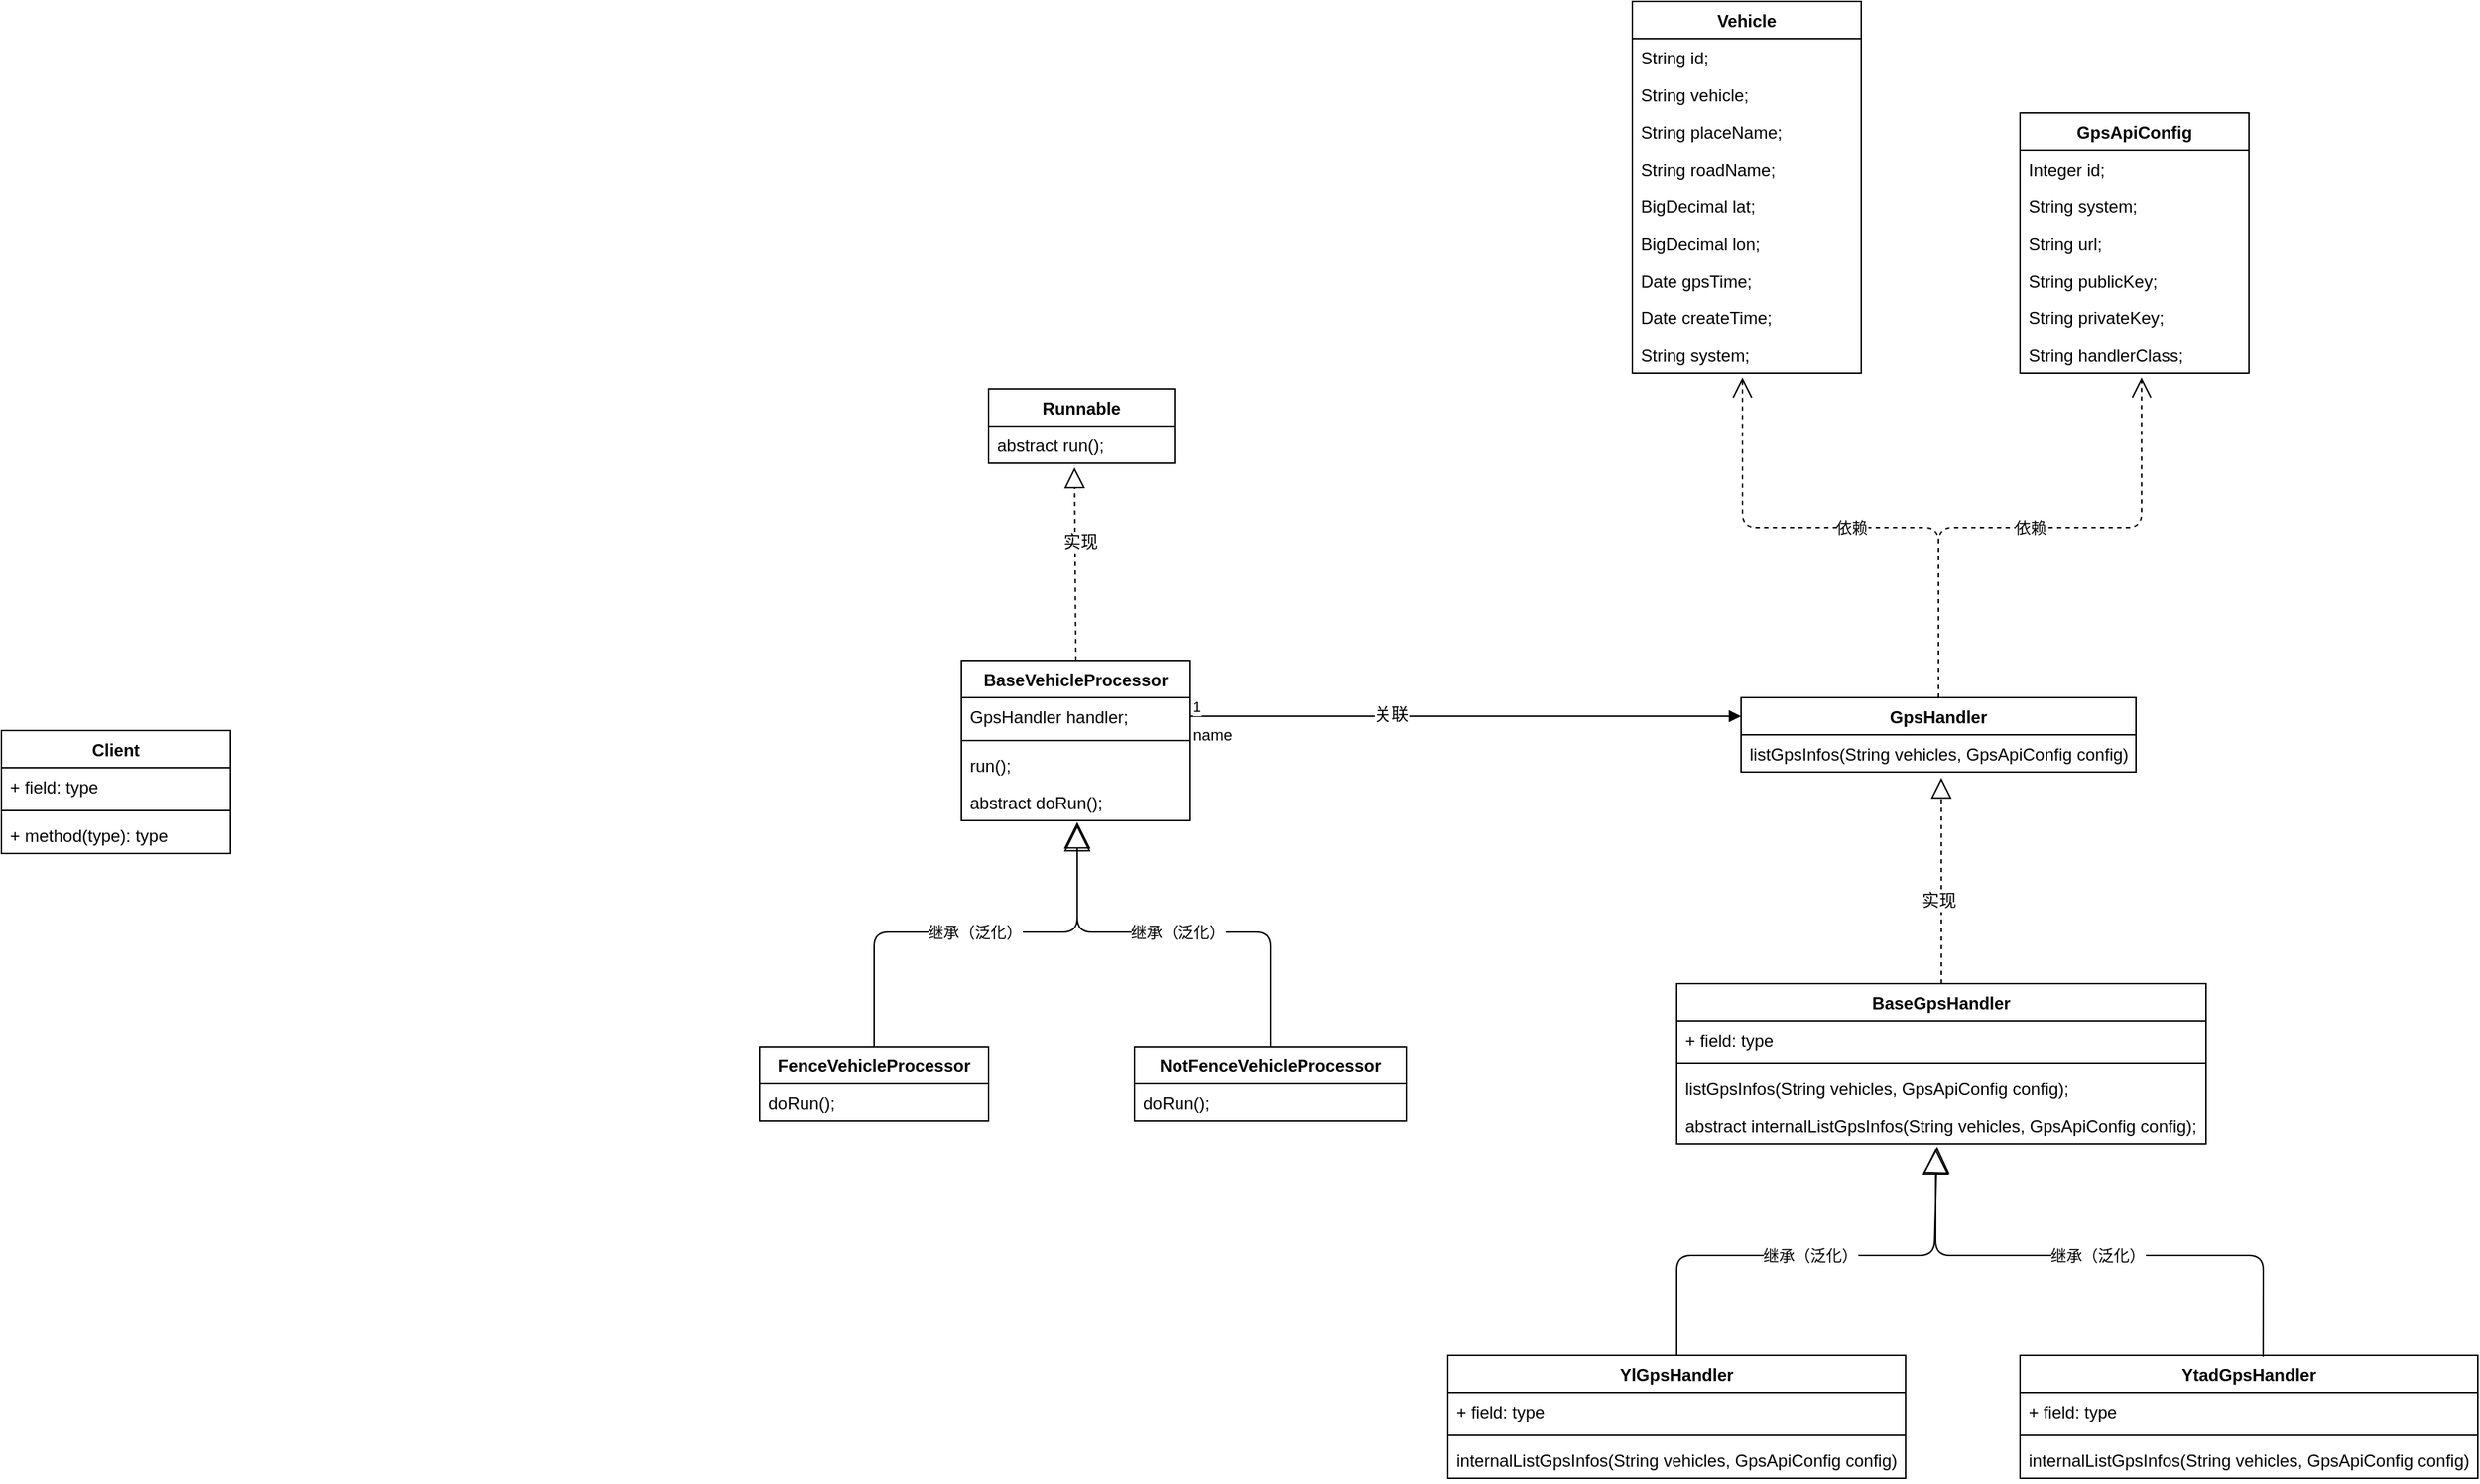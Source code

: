<mxfile version="12.6.5" type="device"><diagram id="GTP7q7Ib7vnBzRGQZ7FD" name="第 1 页"><mxGraphModel dx="1489" dy="1015" grid="1" gridSize="10" guides="1" tooltips="1" connect="1" arrows="1" fold="1" page="1" pageScale="1" pageWidth="2336" pageHeight="1654" math="0" shadow="0"><root><mxCell id="0"/><mxCell id="1" parent="0"/><mxCell id="5D95UNryGAdMalHN_5FL-1" value="GpsHandler" style="swimlane;fontStyle=1;align=center;verticalAlign=top;childLayout=stackLayout;horizontal=1;startSize=26;horizontalStack=0;resizeParent=1;resizeParentMax=0;resizeLast=0;collapsible=1;marginBottom=0;" parent="1" vertex="1"><mxGeometry x="1556" y="589" width="276" height="52" as="geometry"/></mxCell><mxCell id="5D95UNryGAdMalHN_5FL-4" value="listGpsInfos(String vehicles, GpsApiConfig config);" style="text;strokeColor=none;fillColor=none;align=left;verticalAlign=top;spacingLeft=4;spacingRight=4;overflow=hidden;rotatable=0;points=[[0,0.5],[1,0.5]];portConstraint=eastwest;" parent="5D95UNryGAdMalHN_5FL-1" vertex="1"><mxGeometry y="26" width="276" height="26" as="geometry"/></mxCell><mxCell id="5D95UNryGAdMalHN_5FL-5" value="BaseGpsHandler" style="swimlane;fontStyle=1;align=center;verticalAlign=top;childLayout=stackLayout;horizontal=1;startSize=26;horizontalStack=0;resizeParent=1;resizeParentMax=0;resizeLast=0;collapsible=1;marginBottom=0;" parent="1" vertex="1"><mxGeometry x="1511" y="789" width="370" height="112" as="geometry"/></mxCell><mxCell id="5D95UNryGAdMalHN_5FL-6" value="+ field: type" style="text;strokeColor=none;fillColor=none;align=left;verticalAlign=top;spacingLeft=4;spacingRight=4;overflow=hidden;rotatable=0;points=[[0,0.5],[1,0.5]];portConstraint=eastwest;" parent="5D95UNryGAdMalHN_5FL-5" vertex="1"><mxGeometry y="26" width="370" height="26" as="geometry"/></mxCell><mxCell id="5D95UNryGAdMalHN_5FL-7" value="" style="line;strokeWidth=1;fillColor=none;align=left;verticalAlign=middle;spacingTop=-1;spacingLeft=3;spacingRight=3;rotatable=0;labelPosition=right;points=[];portConstraint=eastwest;" parent="5D95UNryGAdMalHN_5FL-5" vertex="1"><mxGeometry y="52" width="370" height="8" as="geometry"/></mxCell><mxCell id="5D95UNryGAdMalHN_5FL-8" value="listGpsInfos(String vehicles, GpsApiConfig config);" style="text;strokeColor=none;fillColor=none;align=left;verticalAlign=top;spacingLeft=4;spacingRight=4;overflow=hidden;rotatable=0;points=[[0,0.5],[1,0.5]];portConstraint=eastwest;" parent="5D95UNryGAdMalHN_5FL-5" vertex="1"><mxGeometry y="60" width="370" height="26" as="geometry"/></mxCell><mxCell id="5D95UNryGAdMalHN_5FL-9" value="abstract internalListGpsInfos(String vehicles, GpsApiConfig config);" style="text;strokeColor=none;fillColor=none;align=left;verticalAlign=top;spacingLeft=4;spacingRight=4;overflow=hidden;rotatable=0;points=[[0,0.5],[1,0.5]];portConstraint=eastwest;" parent="5D95UNryGAdMalHN_5FL-5" vertex="1"><mxGeometry y="86" width="370" height="26" as="geometry"/></mxCell><mxCell id="5D95UNryGAdMalHN_5FL-11" value="" style="endArrow=block;dashed=1;endFill=0;endSize=12;html=1;entryX=0.507;entryY=1.154;entryDx=0;entryDy=0;entryPerimeter=0;exitX=0.5;exitY=0;exitDx=0;exitDy=0;" parent="1" source="5D95UNryGAdMalHN_5FL-5" target="5D95UNryGAdMalHN_5FL-4" edge="1"><mxGeometry width="160" relative="1" as="geometry"><mxPoint x="1637" y="719" as="sourcePoint"/><mxPoint x="1797" y="719" as="targetPoint"/></mxGeometry></mxCell><mxCell id="5D95UNryGAdMalHN_5FL-12" value="实现" style="text;html=1;align=center;verticalAlign=middle;resizable=0;points=[];labelBackgroundColor=#ffffff;" parent="5D95UNryGAdMalHN_5FL-11" vertex="1" connectable="0"><mxGeometry x="-0.194" y="2" relative="1" as="geometry"><mxPoint as="offset"/></mxGeometry></mxCell><mxCell id="5D95UNryGAdMalHN_5FL-13" value="YlGpsHandler" style="swimlane;fontStyle=1;align=center;verticalAlign=top;childLayout=stackLayout;horizontal=1;startSize=26;horizontalStack=0;resizeParent=1;resizeParentMax=0;resizeLast=0;collapsible=1;marginBottom=0;" parent="1" vertex="1"><mxGeometry x="1351" y="1049" width="320" height="86" as="geometry"/></mxCell><mxCell id="5D95UNryGAdMalHN_5FL-14" value="+ field: type" style="text;strokeColor=none;fillColor=none;align=left;verticalAlign=top;spacingLeft=4;spacingRight=4;overflow=hidden;rotatable=0;points=[[0,0.5],[1,0.5]];portConstraint=eastwest;" parent="5D95UNryGAdMalHN_5FL-13" vertex="1"><mxGeometry y="26" width="320" height="26" as="geometry"/></mxCell><mxCell id="5D95UNryGAdMalHN_5FL-15" value="" style="line;strokeWidth=1;fillColor=none;align=left;verticalAlign=middle;spacingTop=-1;spacingLeft=3;spacingRight=3;rotatable=0;labelPosition=right;points=[];portConstraint=eastwest;" parent="5D95UNryGAdMalHN_5FL-13" vertex="1"><mxGeometry y="52" width="320" height="8" as="geometry"/></mxCell><mxCell id="5D95UNryGAdMalHN_5FL-17" value="internalListGpsInfos(String vehicles, GpsApiConfig config);" style="text;strokeColor=none;fillColor=none;align=left;verticalAlign=top;spacingLeft=4;spacingRight=4;overflow=hidden;rotatable=0;points=[[0,0.5],[1,0.5]];portConstraint=eastwest;" parent="5D95UNryGAdMalHN_5FL-13" vertex="1"><mxGeometry y="60" width="320" height="26" as="geometry"/></mxCell><mxCell id="5D95UNryGAdMalHN_5FL-18" value="YtadGpsHandler" style="swimlane;fontStyle=1;align=center;verticalAlign=top;childLayout=stackLayout;horizontal=1;startSize=26;horizontalStack=0;resizeParent=1;resizeParentMax=0;resizeLast=0;collapsible=1;marginBottom=0;" parent="1" vertex="1"><mxGeometry x="1751" y="1049" width="320" height="86" as="geometry"/></mxCell><mxCell id="5D95UNryGAdMalHN_5FL-19" value="+ field: type" style="text;strokeColor=none;fillColor=none;align=left;verticalAlign=top;spacingLeft=4;spacingRight=4;overflow=hidden;rotatable=0;points=[[0,0.5],[1,0.5]];portConstraint=eastwest;" parent="5D95UNryGAdMalHN_5FL-18" vertex="1"><mxGeometry y="26" width="320" height="26" as="geometry"/></mxCell><mxCell id="5D95UNryGAdMalHN_5FL-20" value="" style="line;strokeWidth=1;fillColor=none;align=left;verticalAlign=middle;spacingTop=-1;spacingLeft=3;spacingRight=3;rotatable=0;labelPosition=right;points=[];portConstraint=eastwest;" parent="5D95UNryGAdMalHN_5FL-18" vertex="1"><mxGeometry y="52" width="320" height="8" as="geometry"/></mxCell><mxCell id="5D95UNryGAdMalHN_5FL-21" value="internalListGpsInfos(String vehicles, GpsApiConfig config);" style="text;strokeColor=none;fillColor=none;align=left;verticalAlign=top;spacingLeft=4;spacingRight=4;overflow=hidden;rotatable=0;points=[[0,0.5],[1,0.5]];portConstraint=eastwest;" parent="5D95UNryGAdMalHN_5FL-18" vertex="1"><mxGeometry y="60" width="320" height="26" as="geometry"/></mxCell><mxCell id="5D95UNryGAdMalHN_5FL-22" value="继承（泛化）" style="endArrow=block;endSize=16;endFill=0;html=1;entryX=0.492;entryY=1.077;entryDx=0;entryDy=0;entryPerimeter=0;exitX=0.5;exitY=0;exitDx=0;exitDy=0;" parent="1" source="5D95UNryGAdMalHN_5FL-13" target="5D95UNryGAdMalHN_5FL-9" edge="1"><mxGeometry width="160" relative="1" as="geometry"><mxPoint x="1511" y="979" as="sourcePoint"/><mxPoint x="1671" y="979" as="targetPoint"/><Array as="points"><mxPoint x="1511" y="979"/><mxPoint x="1691" y="979"/></Array></mxGeometry></mxCell><mxCell id="5D95UNryGAdMalHN_5FL-24" value="继承（泛化）" style="endArrow=block;endSize=16;endFill=0;html=1;entryX=0.484;entryY=1.115;entryDx=0;entryDy=0;entryPerimeter=0;exitX=0.531;exitY=0.012;exitDx=0;exitDy=0;exitPerimeter=0;" parent="1" source="5D95UNryGAdMalHN_5FL-18" edge="1"><mxGeometry width="160" relative="1" as="geometry"><mxPoint x="1913" y="1049" as="sourcePoint"/><mxPoint x="1692.08" y="903.99" as="targetPoint"/><Array as="points"><mxPoint x="1921" y="979"/><mxPoint x="1692" y="979"/></Array></mxGeometry></mxCell><mxCell id="5D95UNryGAdMalHN_5FL-25" value="BaseVehicleProcessor" style="swimlane;fontStyle=1;align=center;verticalAlign=top;childLayout=stackLayout;horizontal=1;startSize=26;horizontalStack=0;resizeParent=1;resizeParentMax=0;resizeLast=0;collapsible=1;marginBottom=0;" parent="1" vertex="1"><mxGeometry x="1011" y="563" width="160" height="112" as="geometry"/></mxCell><mxCell id="5D95UNryGAdMalHN_5FL-26" value="GpsHandler handler;" style="text;strokeColor=none;fillColor=none;align=left;verticalAlign=top;spacingLeft=4;spacingRight=4;overflow=hidden;rotatable=0;points=[[0,0.5],[1,0.5]];portConstraint=eastwest;" parent="5D95UNryGAdMalHN_5FL-25" vertex="1"><mxGeometry y="26" width="160" height="26" as="geometry"/></mxCell><mxCell id="5D95UNryGAdMalHN_5FL-27" value="" style="line;strokeWidth=1;fillColor=none;align=left;verticalAlign=middle;spacingTop=-1;spacingLeft=3;spacingRight=3;rotatable=0;labelPosition=right;points=[];portConstraint=eastwest;" parent="5D95UNryGAdMalHN_5FL-25" vertex="1"><mxGeometry y="52" width="160" height="8" as="geometry"/></mxCell><mxCell id="5D95UNryGAdMalHN_5FL-28" value="run();" style="text;strokeColor=none;fillColor=none;align=left;verticalAlign=top;spacingLeft=4;spacingRight=4;overflow=hidden;rotatable=0;points=[[0,0.5],[1,0.5]];portConstraint=eastwest;" parent="5D95UNryGAdMalHN_5FL-25" vertex="1"><mxGeometry y="60" width="160" height="26" as="geometry"/></mxCell><mxCell id="5D95UNryGAdMalHN_5FL-33" value="abstract doRun();" style="text;strokeColor=none;fillColor=none;align=left;verticalAlign=top;spacingLeft=4;spacingRight=4;overflow=hidden;rotatable=0;points=[[0,0.5],[1,0.5]];portConstraint=eastwest;" parent="5D95UNryGAdMalHN_5FL-25" vertex="1"><mxGeometry y="86" width="160" height="26" as="geometry"/></mxCell><mxCell id="5D95UNryGAdMalHN_5FL-29" value="Runnable" style="swimlane;fontStyle=1;align=center;verticalAlign=top;childLayout=stackLayout;horizontal=1;startSize=26;horizontalStack=0;resizeParent=1;resizeParentMax=0;resizeLast=0;collapsible=1;marginBottom=0;" parent="1" vertex="1"><mxGeometry x="1030" y="373" width="130" height="52" as="geometry"/></mxCell><mxCell id="5D95UNryGAdMalHN_5FL-32" value="abstract run();" style="text;strokeColor=none;fillColor=none;align=left;verticalAlign=top;spacingLeft=4;spacingRight=4;overflow=hidden;rotatable=0;points=[[0,0.5],[1,0.5]];portConstraint=eastwest;" parent="5D95UNryGAdMalHN_5FL-29" vertex="1"><mxGeometry y="26" width="130" height="26" as="geometry"/></mxCell><mxCell id="5D95UNryGAdMalHN_5FL-34" value="" style="endArrow=block;dashed=1;endFill=0;endSize=12;html=1;entryX=0.462;entryY=1.115;entryDx=0;entryDy=0;entryPerimeter=0;exitX=0.5;exitY=0;exitDx=0;exitDy=0;" parent="1" source="5D95UNryGAdMalHN_5FL-25" target="5D95UNryGAdMalHN_5FL-32" edge="1"><mxGeometry width="160" relative="1" as="geometry"><mxPoint x="651" y="503" as="sourcePoint"/><mxPoint x="811" y="503" as="targetPoint"/></mxGeometry></mxCell><mxCell id="5D95UNryGAdMalHN_5FL-35" value="实现" style="text;html=1;align=center;verticalAlign=middle;resizable=0;points=[];labelBackgroundColor=#ffffff;" parent="5D95UNryGAdMalHN_5FL-34" vertex="1" connectable="0"><mxGeometry x="0.229" y="-3" relative="1" as="geometry"><mxPoint as="offset"/></mxGeometry></mxCell><mxCell id="5D95UNryGAdMalHN_5FL-36" value="FenceVehicleProcessor" style="swimlane;fontStyle=1;align=center;verticalAlign=top;childLayout=stackLayout;horizontal=1;startSize=26;horizontalStack=0;resizeParent=1;resizeParentMax=0;resizeLast=0;collapsible=1;marginBottom=0;" parent="1" vertex="1"><mxGeometry x="870" y="833" width="160" height="52" as="geometry"/></mxCell><mxCell id="5D95UNryGAdMalHN_5FL-40" value="doRun();" style="text;strokeColor=none;fillColor=none;align=left;verticalAlign=top;spacingLeft=4;spacingRight=4;overflow=hidden;rotatable=0;points=[[0,0.5],[1,0.5]];portConstraint=eastwest;" parent="5D95UNryGAdMalHN_5FL-36" vertex="1"><mxGeometry y="26" width="160" height="26" as="geometry"/></mxCell><mxCell id="5D95UNryGAdMalHN_5FL-41" value="NotFenceVehicleProcessor" style="swimlane;fontStyle=1;align=center;verticalAlign=top;childLayout=stackLayout;horizontal=1;startSize=26;horizontalStack=0;resizeParent=1;resizeParentMax=0;resizeLast=0;collapsible=1;marginBottom=0;" parent="1" vertex="1"><mxGeometry x="1132" y="833" width="190" height="52" as="geometry"/></mxCell><mxCell id="5D95UNryGAdMalHN_5FL-42" value="doRun();" style="text;strokeColor=none;fillColor=none;align=left;verticalAlign=top;spacingLeft=4;spacingRight=4;overflow=hidden;rotatable=0;points=[[0,0.5],[1,0.5]];portConstraint=eastwest;" parent="5D95UNryGAdMalHN_5FL-41" vertex="1"><mxGeometry y="26" width="190" height="26" as="geometry"/></mxCell><mxCell id="5D95UNryGAdMalHN_5FL-43" value="继承（泛化）" style="endArrow=block;endSize=16;endFill=0;html=1;entryX=0.506;entryY=1.038;entryDx=0;entryDy=0;entryPerimeter=0;exitX=0.5;exitY=0;exitDx=0;exitDy=0;" parent="1" source="5D95UNryGAdMalHN_5FL-36" target="5D95UNryGAdMalHN_5FL-33" edge="1"><mxGeometry width="160" relative="1" as="geometry"><mxPoint x="951" y="763" as="sourcePoint"/><mxPoint x="1111" y="763" as="targetPoint"/><Array as="points"><mxPoint x="950" y="753"/><mxPoint x="1092" y="753"/></Array></mxGeometry></mxCell><mxCell id="5D95UNryGAdMalHN_5FL-44" value="继承（泛化）" style="endArrow=block;endSize=16;endFill=0;html=1;exitX=0.5;exitY=0;exitDx=0;exitDy=0;" parent="1" source="5D95UNryGAdMalHN_5FL-41" edge="1"><mxGeometry width="160" relative="1" as="geometry"><mxPoint x="1227" y="828" as="sourcePoint"/><mxPoint x="1092" y="678" as="targetPoint"/><Array as="points"><mxPoint x="1227" y="753"/><mxPoint x="1092" y="753"/></Array></mxGeometry></mxCell><mxCell id="5D95UNryGAdMalHN_5FL-45" value="name" style="endArrow=block;endFill=1;html=1;edgeStyle=orthogonalEdgeStyle;align=left;verticalAlign=top;entryX=0;entryY=0.25;entryDx=0;entryDy=0;exitX=1;exitY=0.5;exitDx=0;exitDy=0;" parent="1" source="5D95UNryGAdMalHN_5FL-26" target="5D95UNryGAdMalHN_5FL-1" edge="1"><mxGeometry x="-1" relative="1" as="geometry"><mxPoint x="1061" y="602" as="sourcePoint"/><mxPoint x="1221" y="599" as="targetPoint"/></mxGeometry></mxCell><mxCell id="5D95UNryGAdMalHN_5FL-46" value="1" style="resizable=0;html=1;align=left;verticalAlign=bottom;labelBackgroundColor=#ffffff;fontSize=10;" parent="5D95UNryGAdMalHN_5FL-45" connectable="0" vertex="1"><mxGeometry x="-1" relative="1" as="geometry"><mxPoint y="1" as="offset"/></mxGeometry></mxCell><mxCell id="5D95UNryGAdMalHN_5FL-47" value="关联" style="text;html=1;align=center;verticalAlign=middle;resizable=0;points=[];labelBackgroundColor=#ffffff;" parent="5D95UNryGAdMalHN_5FL-45" vertex="1" connectable="0"><mxGeometry x="-0.273" y="1" relative="1" as="geometry"><mxPoint as="offset"/></mxGeometry></mxCell><mxCell id="5D95UNryGAdMalHN_5FL-48" value="GpsApiConfig" style="swimlane;fontStyle=1;align=center;verticalAlign=top;childLayout=stackLayout;horizontal=1;startSize=26;horizontalStack=0;resizeParent=1;resizeParentMax=0;resizeLast=0;collapsible=1;marginBottom=0;" parent="1" vertex="1"><mxGeometry x="1751" y="180" width="160" height="182" as="geometry"/></mxCell><mxCell id="5D95UNryGAdMalHN_5FL-49" value="Integer id;" style="text;strokeColor=none;fillColor=none;align=left;verticalAlign=top;spacingLeft=4;spacingRight=4;overflow=hidden;rotatable=0;points=[[0,0.5],[1,0.5]];portConstraint=eastwest;" parent="5D95UNryGAdMalHN_5FL-48" vertex="1"><mxGeometry y="26" width="160" height="26" as="geometry"/></mxCell><mxCell id="5D95UNryGAdMalHN_5FL-52" value="String system;" style="text;strokeColor=none;fillColor=none;align=left;verticalAlign=top;spacingLeft=4;spacingRight=4;overflow=hidden;rotatable=0;points=[[0,0.5],[1,0.5]];portConstraint=eastwest;" parent="5D95UNryGAdMalHN_5FL-48" vertex="1"><mxGeometry y="52" width="160" height="26" as="geometry"/></mxCell><mxCell id="5D95UNryGAdMalHN_5FL-53" value="String url;" style="text;strokeColor=none;fillColor=none;align=left;verticalAlign=top;spacingLeft=4;spacingRight=4;overflow=hidden;rotatable=0;points=[[0,0.5],[1,0.5]];portConstraint=eastwest;" parent="5D95UNryGAdMalHN_5FL-48" vertex="1"><mxGeometry y="78" width="160" height="26" as="geometry"/></mxCell><mxCell id="5D95UNryGAdMalHN_5FL-54" value="String publicKey;" style="text;strokeColor=none;fillColor=none;align=left;verticalAlign=top;spacingLeft=4;spacingRight=4;overflow=hidden;rotatable=0;points=[[0,0.5],[1,0.5]];portConstraint=eastwest;" parent="5D95UNryGAdMalHN_5FL-48" vertex="1"><mxGeometry y="104" width="160" height="26" as="geometry"/></mxCell><mxCell id="5D95UNryGAdMalHN_5FL-55" value="String privateKey;" style="text;strokeColor=none;fillColor=none;align=left;verticalAlign=top;spacingLeft=4;spacingRight=4;overflow=hidden;rotatable=0;points=[[0,0.5],[1,0.5]];portConstraint=eastwest;" parent="5D95UNryGAdMalHN_5FL-48" vertex="1"><mxGeometry y="130" width="160" height="26" as="geometry"/></mxCell><mxCell id="5D95UNryGAdMalHN_5FL-56" value="String handlerClass;" style="text;strokeColor=none;fillColor=none;align=left;verticalAlign=top;spacingLeft=4;spacingRight=4;overflow=hidden;rotatable=0;points=[[0,0.5],[1,0.5]];portConstraint=eastwest;" parent="5D95UNryGAdMalHN_5FL-48" vertex="1"><mxGeometry y="156" width="160" height="26" as="geometry"/></mxCell><mxCell id="5D95UNryGAdMalHN_5FL-57" value="Vehicle" style="swimlane;fontStyle=1;align=center;verticalAlign=top;childLayout=stackLayout;horizontal=1;startSize=26;horizontalStack=0;resizeParent=1;resizeParentMax=0;resizeLast=0;collapsible=1;marginBottom=0;" parent="1" vertex="1"><mxGeometry x="1480" y="102" width="160" height="260" as="geometry"/></mxCell><mxCell id="5D95UNryGAdMalHN_5FL-58" value="String id;" style="text;strokeColor=none;fillColor=none;align=left;verticalAlign=top;spacingLeft=4;spacingRight=4;overflow=hidden;rotatable=0;points=[[0,0.5],[1,0.5]];portConstraint=eastwest;" parent="5D95UNryGAdMalHN_5FL-57" vertex="1"><mxGeometry y="26" width="160" height="26" as="geometry"/></mxCell><mxCell id="5D95UNryGAdMalHN_5FL-59" value="String vehicle;" style="text;strokeColor=none;fillColor=none;align=left;verticalAlign=top;spacingLeft=4;spacingRight=4;overflow=hidden;rotatable=0;points=[[0,0.5],[1,0.5]];portConstraint=eastwest;" parent="5D95UNryGAdMalHN_5FL-57" vertex="1"><mxGeometry y="52" width="160" height="26" as="geometry"/></mxCell><mxCell id="5D95UNryGAdMalHN_5FL-60" value="String placeName;" style="text;strokeColor=none;fillColor=none;align=left;verticalAlign=top;spacingLeft=4;spacingRight=4;overflow=hidden;rotatable=0;points=[[0,0.5],[1,0.5]];portConstraint=eastwest;" parent="5D95UNryGAdMalHN_5FL-57" vertex="1"><mxGeometry y="78" width="160" height="26" as="geometry"/></mxCell><mxCell id="5D95UNryGAdMalHN_5FL-61" value="String roadName;" style="text;strokeColor=none;fillColor=none;align=left;verticalAlign=top;spacingLeft=4;spacingRight=4;overflow=hidden;rotatable=0;points=[[0,0.5],[1,0.5]];portConstraint=eastwest;" parent="5D95UNryGAdMalHN_5FL-57" vertex="1"><mxGeometry y="104" width="160" height="26" as="geometry"/></mxCell><mxCell id="5D95UNryGAdMalHN_5FL-62" value="BigDecimal lat;" style="text;strokeColor=none;fillColor=none;align=left;verticalAlign=top;spacingLeft=4;spacingRight=4;overflow=hidden;rotatable=0;points=[[0,0.5],[1,0.5]];portConstraint=eastwest;" parent="5D95UNryGAdMalHN_5FL-57" vertex="1"><mxGeometry y="130" width="160" height="26" as="geometry"/></mxCell><mxCell id="5D95UNryGAdMalHN_5FL-63" value="BigDecimal lon;" style="text;strokeColor=none;fillColor=none;align=left;verticalAlign=top;spacingLeft=4;spacingRight=4;overflow=hidden;rotatable=0;points=[[0,0.5],[1,0.5]];portConstraint=eastwest;" parent="5D95UNryGAdMalHN_5FL-57" vertex="1"><mxGeometry y="156" width="160" height="26" as="geometry"/></mxCell><mxCell id="5D95UNryGAdMalHN_5FL-64" value="Date gpsTime;" style="text;strokeColor=none;fillColor=none;align=left;verticalAlign=top;spacingLeft=4;spacingRight=4;overflow=hidden;rotatable=0;points=[[0,0.5],[1,0.5]];portConstraint=eastwest;" parent="5D95UNryGAdMalHN_5FL-57" vertex="1"><mxGeometry y="182" width="160" height="26" as="geometry"/></mxCell><mxCell id="5D95UNryGAdMalHN_5FL-65" value="Date createTime;" style="text;strokeColor=none;fillColor=none;align=left;verticalAlign=top;spacingLeft=4;spacingRight=4;overflow=hidden;rotatable=0;points=[[0,0.5],[1,0.5]];portConstraint=eastwest;" parent="5D95UNryGAdMalHN_5FL-57" vertex="1"><mxGeometry y="208" width="160" height="26" as="geometry"/></mxCell><mxCell id="5D95UNryGAdMalHN_5FL-66" value="String system;" style="text;strokeColor=none;fillColor=none;align=left;verticalAlign=top;spacingLeft=4;spacingRight=4;overflow=hidden;rotatable=0;points=[[0,0.5],[1,0.5]];portConstraint=eastwest;" parent="5D95UNryGAdMalHN_5FL-57" vertex="1"><mxGeometry y="234" width="160" height="26" as="geometry"/></mxCell><mxCell id="5D95UNryGAdMalHN_5FL-67" value="依赖" style="endArrow=open;endSize=12;dashed=1;html=1;entryX=0.531;entryY=1.115;entryDx=0;entryDy=0;entryPerimeter=0;exitX=0.5;exitY=0;exitDx=0;exitDy=0;" parent="1" source="5D95UNryGAdMalHN_5FL-1" target="5D95UNryGAdMalHN_5FL-56" edge="1"><mxGeometry width="160" relative="1" as="geometry"><mxPoint x="1670" y="510" as="sourcePoint"/><mxPoint x="1830" y="510" as="targetPoint"/><Array as="points"><mxPoint x="1694" y="470"/><mxPoint x="1836" y="470"/></Array></mxGeometry></mxCell><mxCell id="5D95UNryGAdMalHN_5FL-69" value="依赖" style="endArrow=open;endSize=12;dashed=1;html=1;entryX=0.481;entryY=1.115;entryDx=0;entryDy=0;entryPerimeter=0;exitX=0.5;exitY=0;exitDx=0;exitDy=0;" parent="1" source="5D95UNryGAdMalHN_5FL-1" target="5D95UNryGAdMalHN_5FL-66" edge="1"><mxGeometry width="160" relative="1" as="geometry"><mxPoint x="1500" y="450" as="sourcePoint"/><mxPoint x="1660" y="450" as="targetPoint"/><Array as="points"><mxPoint x="1694" y="470"/><mxPoint x="1557" y="470"/></Array></mxGeometry></mxCell><mxCell id="Em6NazgtRIjJBy0Gw4ib-1" value="Client" style="swimlane;fontStyle=1;align=center;verticalAlign=top;childLayout=stackLayout;horizontal=1;startSize=26;horizontalStack=0;resizeParent=1;resizeParentMax=0;resizeLast=0;collapsible=1;marginBottom=0;" parent="1" vertex="1"><mxGeometry x="340" y="612" width="160" height="86" as="geometry"/></mxCell><mxCell id="Em6NazgtRIjJBy0Gw4ib-2" value="+ field: type" style="text;strokeColor=none;fillColor=none;align=left;verticalAlign=top;spacingLeft=4;spacingRight=4;overflow=hidden;rotatable=0;points=[[0,0.5],[1,0.5]];portConstraint=eastwest;" parent="Em6NazgtRIjJBy0Gw4ib-1" vertex="1"><mxGeometry y="26" width="160" height="26" as="geometry"/></mxCell><mxCell id="Em6NazgtRIjJBy0Gw4ib-3" value="" style="line;strokeWidth=1;fillColor=none;align=left;verticalAlign=middle;spacingTop=-1;spacingLeft=3;spacingRight=3;rotatable=0;labelPosition=right;points=[];portConstraint=eastwest;" parent="Em6NazgtRIjJBy0Gw4ib-1" vertex="1"><mxGeometry y="52" width="160" height="8" as="geometry"/></mxCell><mxCell id="Em6NazgtRIjJBy0Gw4ib-4" value="+ method(type): type" style="text;strokeColor=none;fillColor=none;align=left;verticalAlign=top;spacingLeft=4;spacingRight=4;overflow=hidden;rotatable=0;points=[[0,0.5],[1,0.5]];portConstraint=eastwest;" parent="Em6NazgtRIjJBy0Gw4ib-1" vertex="1"><mxGeometry y="60" width="160" height="26" as="geometry"/></mxCell></root></mxGraphModel></diagram></mxfile>